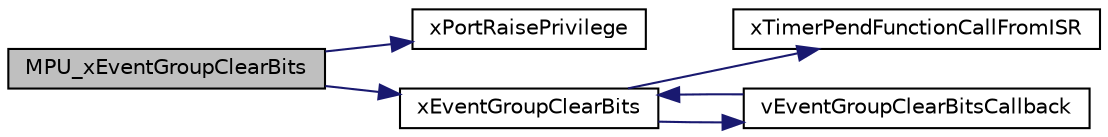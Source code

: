 digraph "MPU_xEventGroupClearBits"
{
  edge [fontname="Helvetica",fontsize="10",labelfontname="Helvetica",labelfontsize="10"];
  node [fontname="Helvetica",fontsize="10",shape=record];
  rankdir="LR";
  Node106 [label="MPU_xEventGroupClearBits",height=0.2,width=0.4,color="black", fillcolor="grey75", style="filled", fontcolor="black"];
  Node106 -> Node107 [color="midnightblue",fontsize="10",style="solid",fontname="Helvetica"];
  Node107 [label="xPortRaisePrivilege",height=0.2,width=0.4,color="black", fillcolor="white", style="filled",URL="$mpu__wrappers_8c.html#ac42aa31652a6e8158f8ea8a88aad8275"];
  Node106 -> Node108 [color="midnightblue",fontsize="10",style="solid",fontname="Helvetica"];
  Node108 [label="xEventGroupClearBits",height=0.2,width=0.4,color="black", fillcolor="white", style="filled",URL="$event__groups_8c.html#a71dd2680fdfbdde7d6b10db203e266ba"];
  Node108 -> Node109 [color="midnightblue",fontsize="10",style="solid",fontname="Helvetica"];
  Node109 [label="xTimerPendFunctionCallFromISR",height=0.2,width=0.4,color="black", fillcolor="white", style="filled",URL="$timers_8h.html#ae0d9338933037e6feebe6437763fa299",tooltip="BaseType_t xTimerPendFunctionCallFromISR( PendedFunction_t xFunctionToPend, void *pvParameter1, uint32_t ulParameter2, BaseType_t *pxHigherPriorityTaskWoken );. "];
  Node108 -> Node110 [color="midnightblue",fontsize="10",style="solid",fontname="Helvetica"];
  Node110 [label="vEventGroupClearBitsCallback",height=0.2,width=0.4,color="black", fillcolor="white", style="filled",URL="$event__groups_8c.html#a3bce459038e87064109c8462b1174c29"];
  Node110 -> Node108 [color="midnightblue",fontsize="10",style="solid",fontname="Helvetica"];
}
